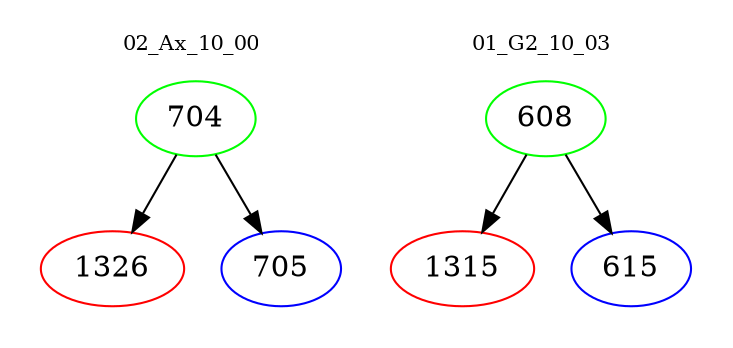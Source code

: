 digraph{
subgraph cluster_0 {
color = white
label = "02_Ax_10_00";
fontsize=10;
T0_704 [label="704", color="green"]
T0_704 -> T0_1326 [color="black"]
T0_1326 [label="1326", color="red"]
T0_704 -> T0_705 [color="black"]
T0_705 [label="705", color="blue"]
}
subgraph cluster_1 {
color = white
label = "01_G2_10_03";
fontsize=10;
T1_608 [label="608", color="green"]
T1_608 -> T1_1315 [color="black"]
T1_1315 [label="1315", color="red"]
T1_608 -> T1_615 [color="black"]
T1_615 [label="615", color="blue"]
}
}
